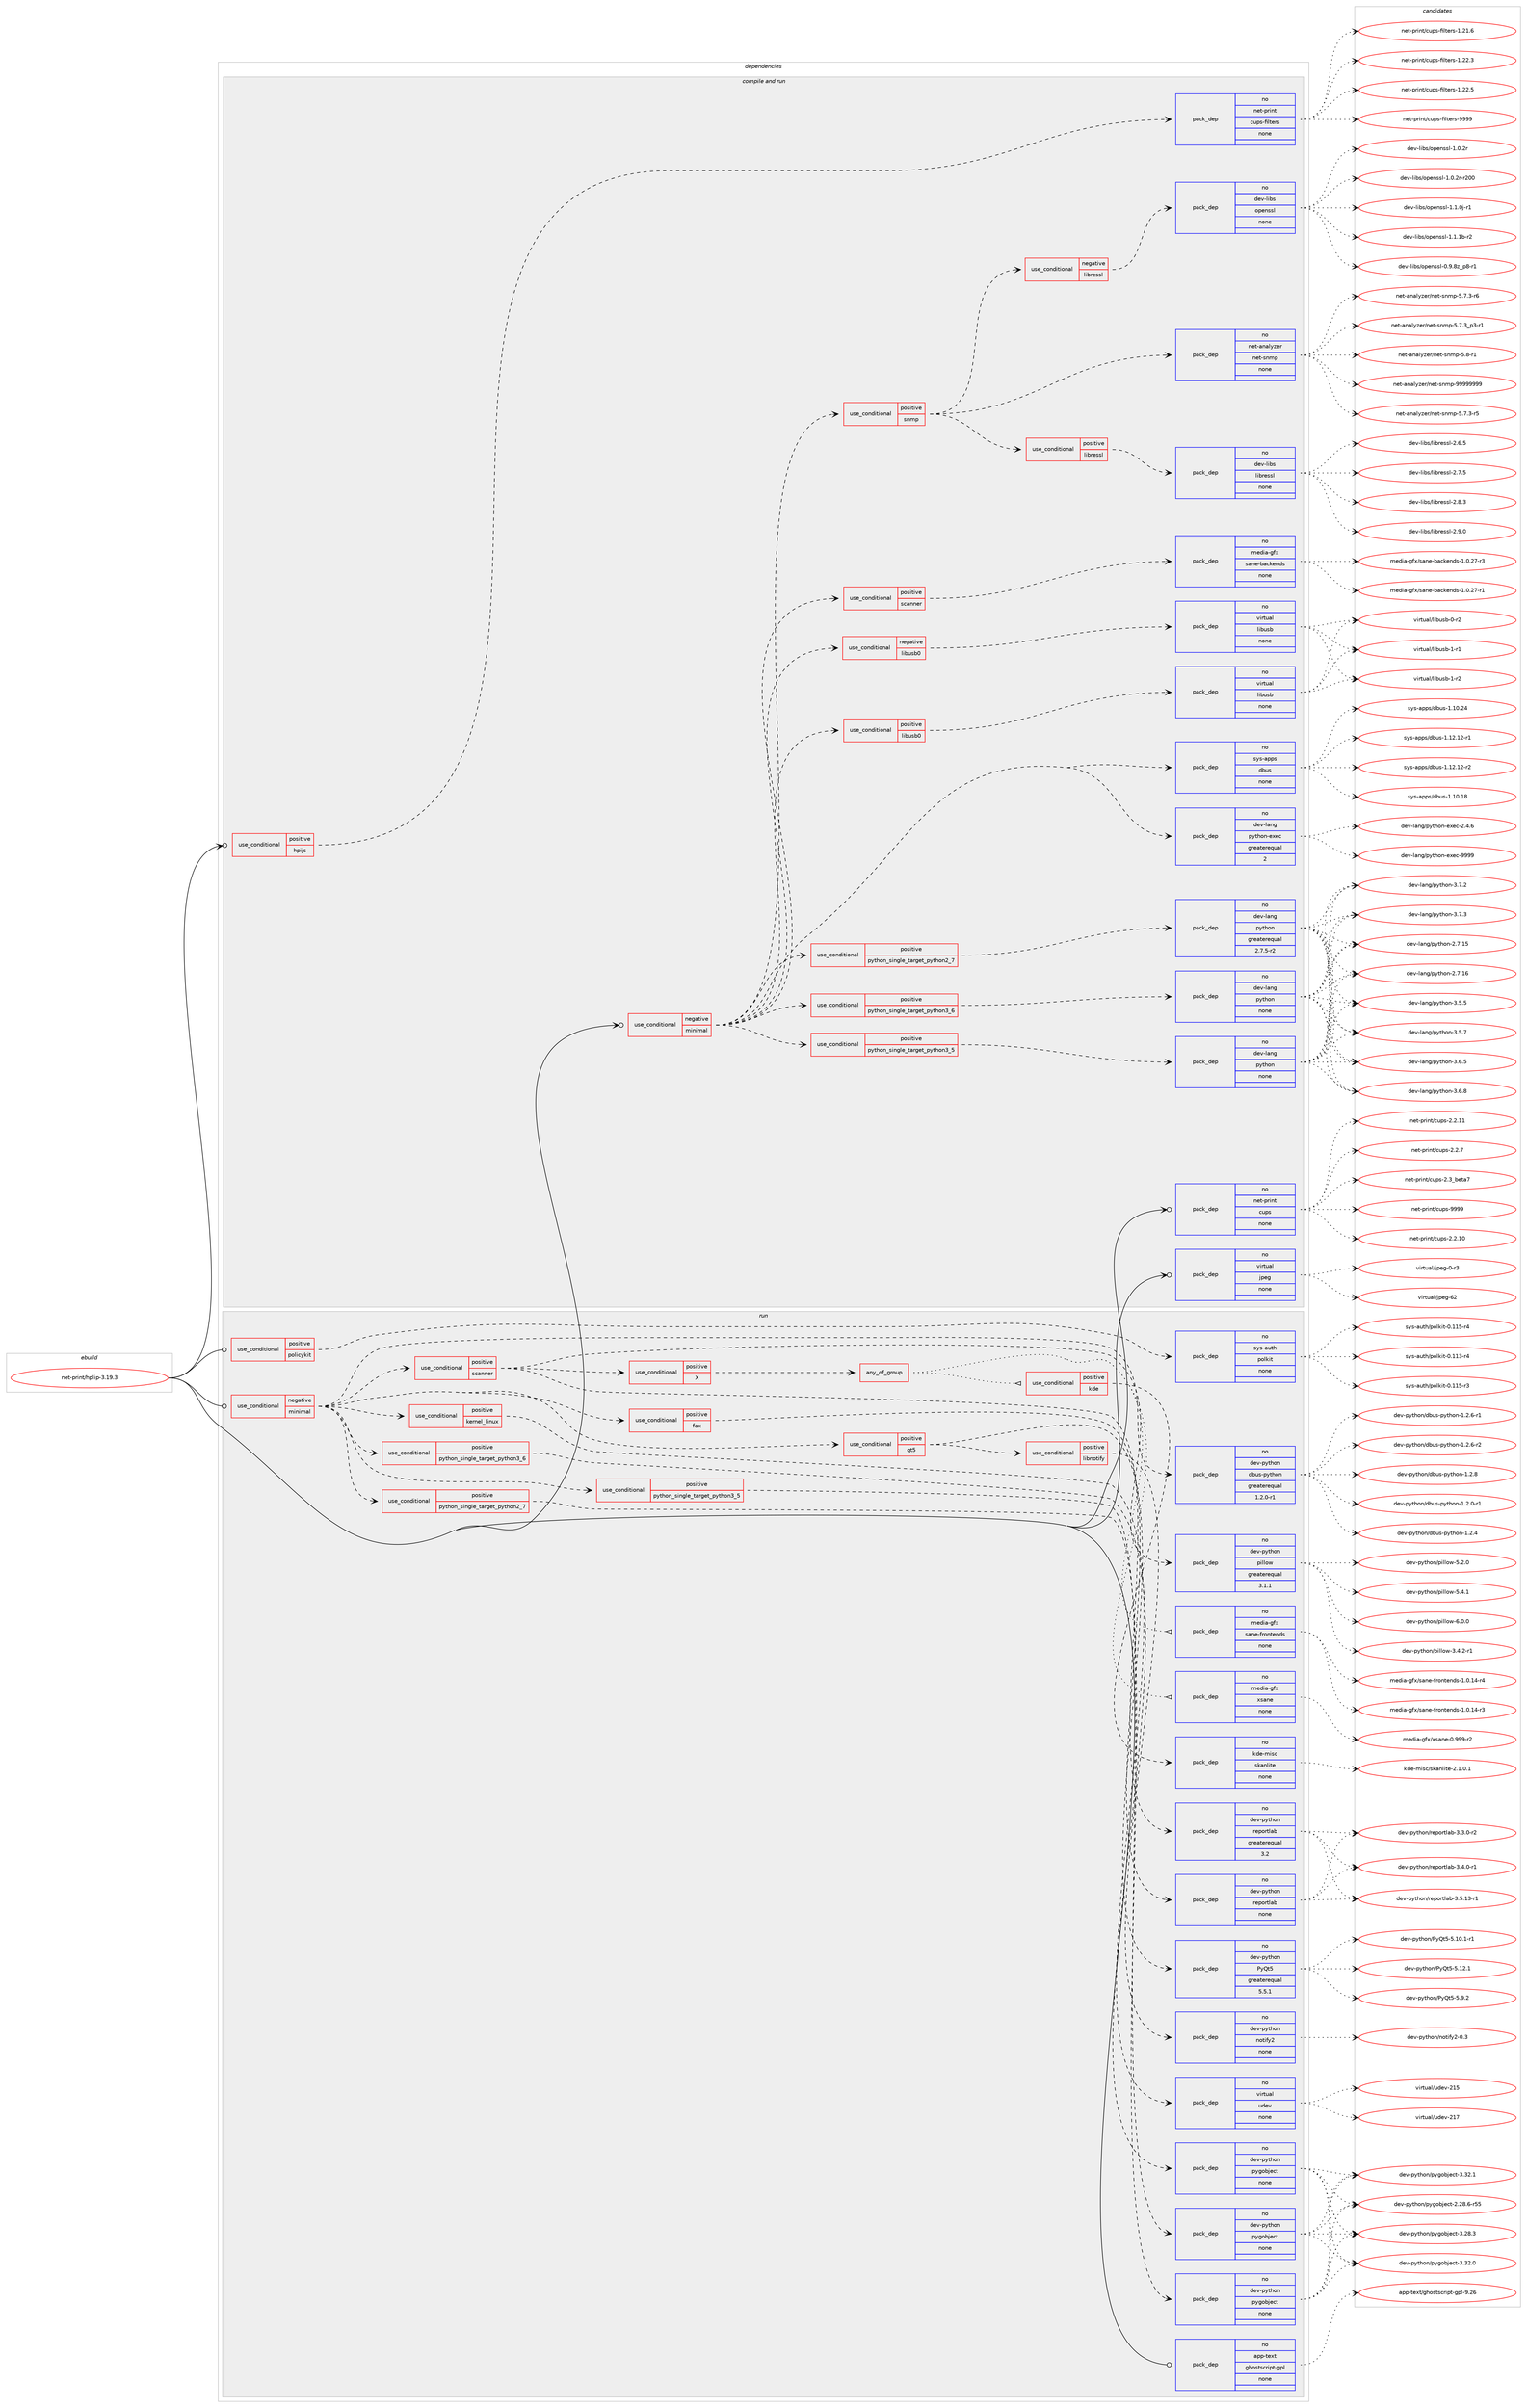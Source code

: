 digraph prolog {

# *************
# Graph options
# *************

newrank=true;
concentrate=true;
compound=true;
graph [rankdir=LR,fontname=Helvetica,fontsize=10,ranksep=1.5];#, ranksep=2.5, nodesep=0.2];
edge  [arrowhead=vee];
node  [fontname=Helvetica,fontsize=10];

# **********
# The ebuild
# **********

subgraph cluster_leftcol {
color=gray;
rank=same;
label=<<i>ebuild</i>>;
id [label="net-print/hplip-3.19.3", color=red, width=4, href="../net-print/hplip-3.19.3.svg"];
}

# ****************
# The dependencies
# ****************

subgraph cluster_midcol {
color=gray;
label=<<i>dependencies</i>>;
subgraph cluster_compile {
fillcolor="#eeeeee";
style=filled;
label=<<i>compile</i>>;
}
subgraph cluster_compileandrun {
fillcolor="#eeeeee";
style=filled;
label=<<i>compile and run</i>>;
subgraph cond1034 {
dependency4133 [label=<<TABLE BORDER="0" CELLBORDER="1" CELLSPACING="0" CELLPADDING="4"><TR><TD ROWSPAN="3" CELLPADDING="10">use_conditional</TD></TR><TR><TD>negative</TD></TR><TR><TD>minimal</TD></TR></TABLE>>, shape=none, color=red];
subgraph cond1035 {
dependency4134 [label=<<TABLE BORDER="0" CELLBORDER="1" CELLSPACING="0" CELLPADDING="4"><TR><TD ROWSPAN="3" CELLPADDING="10">use_conditional</TD></TR><TR><TD>positive</TD></TR><TR><TD>python_single_target_python2_7</TD></TR></TABLE>>, shape=none, color=red];
subgraph pack3040 {
dependency4135 [label=<<TABLE BORDER="0" CELLBORDER="1" CELLSPACING="0" CELLPADDING="4" WIDTH="220"><TR><TD ROWSPAN="6" CELLPADDING="30">pack_dep</TD></TR><TR><TD WIDTH="110">no</TD></TR><TR><TD>dev-lang</TD></TR><TR><TD>python</TD></TR><TR><TD>greaterequal</TD></TR><TR><TD>2.7.5-r2</TD></TR></TABLE>>, shape=none, color=blue];
}
dependency4134:e -> dependency4135:w [weight=20,style="dashed",arrowhead="vee"];
}
dependency4133:e -> dependency4134:w [weight=20,style="dashed",arrowhead="vee"];
subgraph cond1036 {
dependency4136 [label=<<TABLE BORDER="0" CELLBORDER="1" CELLSPACING="0" CELLPADDING="4"><TR><TD ROWSPAN="3" CELLPADDING="10">use_conditional</TD></TR><TR><TD>positive</TD></TR><TR><TD>python_single_target_python3_5</TD></TR></TABLE>>, shape=none, color=red];
subgraph pack3041 {
dependency4137 [label=<<TABLE BORDER="0" CELLBORDER="1" CELLSPACING="0" CELLPADDING="4" WIDTH="220"><TR><TD ROWSPAN="6" CELLPADDING="30">pack_dep</TD></TR><TR><TD WIDTH="110">no</TD></TR><TR><TD>dev-lang</TD></TR><TR><TD>python</TD></TR><TR><TD>none</TD></TR><TR><TD></TD></TR></TABLE>>, shape=none, color=blue];
}
dependency4136:e -> dependency4137:w [weight=20,style="dashed",arrowhead="vee"];
}
dependency4133:e -> dependency4136:w [weight=20,style="dashed",arrowhead="vee"];
subgraph cond1037 {
dependency4138 [label=<<TABLE BORDER="0" CELLBORDER="1" CELLSPACING="0" CELLPADDING="4"><TR><TD ROWSPAN="3" CELLPADDING="10">use_conditional</TD></TR><TR><TD>positive</TD></TR><TR><TD>python_single_target_python3_6</TD></TR></TABLE>>, shape=none, color=red];
subgraph pack3042 {
dependency4139 [label=<<TABLE BORDER="0" CELLBORDER="1" CELLSPACING="0" CELLPADDING="4" WIDTH="220"><TR><TD ROWSPAN="6" CELLPADDING="30">pack_dep</TD></TR><TR><TD WIDTH="110">no</TD></TR><TR><TD>dev-lang</TD></TR><TR><TD>python</TD></TR><TR><TD>none</TD></TR><TR><TD></TD></TR></TABLE>>, shape=none, color=blue];
}
dependency4138:e -> dependency4139:w [weight=20,style="dashed",arrowhead="vee"];
}
dependency4133:e -> dependency4138:w [weight=20,style="dashed",arrowhead="vee"];
subgraph pack3043 {
dependency4140 [label=<<TABLE BORDER="0" CELLBORDER="1" CELLSPACING="0" CELLPADDING="4" WIDTH="220"><TR><TD ROWSPAN="6" CELLPADDING="30">pack_dep</TD></TR><TR><TD WIDTH="110">no</TD></TR><TR><TD>dev-lang</TD></TR><TR><TD>python-exec</TD></TR><TR><TD>greaterequal</TD></TR><TR><TD>2</TD></TR></TABLE>>, shape=none, color=blue];
}
dependency4133:e -> dependency4140:w [weight=20,style="dashed",arrowhead="vee"];
subgraph pack3044 {
dependency4141 [label=<<TABLE BORDER="0" CELLBORDER="1" CELLSPACING="0" CELLPADDING="4" WIDTH="220"><TR><TD ROWSPAN="6" CELLPADDING="30">pack_dep</TD></TR><TR><TD WIDTH="110">no</TD></TR><TR><TD>sys-apps</TD></TR><TR><TD>dbus</TD></TR><TR><TD>none</TD></TR><TR><TD></TD></TR></TABLE>>, shape=none, color=blue];
}
dependency4133:e -> dependency4141:w [weight=20,style="dashed",arrowhead="vee"];
subgraph cond1038 {
dependency4142 [label=<<TABLE BORDER="0" CELLBORDER="1" CELLSPACING="0" CELLPADDING="4"><TR><TD ROWSPAN="3" CELLPADDING="10">use_conditional</TD></TR><TR><TD>negative</TD></TR><TR><TD>libusb0</TD></TR></TABLE>>, shape=none, color=red];
subgraph pack3045 {
dependency4143 [label=<<TABLE BORDER="0" CELLBORDER="1" CELLSPACING="0" CELLPADDING="4" WIDTH="220"><TR><TD ROWSPAN="6" CELLPADDING="30">pack_dep</TD></TR><TR><TD WIDTH="110">no</TD></TR><TR><TD>virtual</TD></TR><TR><TD>libusb</TD></TR><TR><TD>none</TD></TR><TR><TD></TD></TR></TABLE>>, shape=none, color=blue];
}
dependency4142:e -> dependency4143:w [weight=20,style="dashed",arrowhead="vee"];
}
dependency4133:e -> dependency4142:w [weight=20,style="dashed",arrowhead="vee"];
subgraph cond1039 {
dependency4144 [label=<<TABLE BORDER="0" CELLBORDER="1" CELLSPACING="0" CELLPADDING="4"><TR><TD ROWSPAN="3" CELLPADDING="10">use_conditional</TD></TR><TR><TD>positive</TD></TR><TR><TD>libusb0</TD></TR></TABLE>>, shape=none, color=red];
subgraph pack3046 {
dependency4145 [label=<<TABLE BORDER="0" CELLBORDER="1" CELLSPACING="0" CELLPADDING="4" WIDTH="220"><TR><TD ROWSPAN="6" CELLPADDING="30">pack_dep</TD></TR><TR><TD WIDTH="110">no</TD></TR><TR><TD>virtual</TD></TR><TR><TD>libusb</TD></TR><TR><TD>none</TD></TR><TR><TD></TD></TR></TABLE>>, shape=none, color=blue];
}
dependency4144:e -> dependency4145:w [weight=20,style="dashed",arrowhead="vee"];
}
dependency4133:e -> dependency4144:w [weight=20,style="dashed",arrowhead="vee"];
subgraph cond1040 {
dependency4146 [label=<<TABLE BORDER="0" CELLBORDER="1" CELLSPACING="0" CELLPADDING="4"><TR><TD ROWSPAN="3" CELLPADDING="10">use_conditional</TD></TR><TR><TD>positive</TD></TR><TR><TD>scanner</TD></TR></TABLE>>, shape=none, color=red];
subgraph pack3047 {
dependency4147 [label=<<TABLE BORDER="0" CELLBORDER="1" CELLSPACING="0" CELLPADDING="4" WIDTH="220"><TR><TD ROWSPAN="6" CELLPADDING="30">pack_dep</TD></TR><TR><TD WIDTH="110">no</TD></TR><TR><TD>media-gfx</TD></TR><TR><TD>sane-backends</TD></TR><TR><TD>none</TD></TR><TR><TD></TD></TR></TABLE>>, shape=none, color=blue];
}
dependency4146:e -> dependency4147:w [weight=20,style="dashed",arrowhead="vee"];
}
dependency4133:e -> dependency4146:w [weight=20,style="dashed",arrowhead="vee"];
subgraph cond1041 {
dependency4148 [label=<<TABLE BORDER="0" CELLBORDER="1" CELLSPACING="0" CELLPADDING="4"><TR><TD ROWSPAN="3" CELLPADDING="10">use_conditional</TD></TR><TR><TD>positive</TD></TR><TR><TD>snmp</TD></TR></TABLE>>, shape=none, color=red];
subgraph cond1042 {
dependency4149 [label=<<TABLE BORDER="0" CELLBORDER="1" CELLSPACING="0" CELLPADDING="4"><TR><TD ROWSPAN="3" CELLPADDING="10">use_conditional</TD></TR><TR><TD>negative</TD></TR><TR><TD>libressl</TD></TR></TABLE>>, shape=none, color=red];
subgraph pack3048 {
dependency4150 [label=<<TABLE BORDER="0" CELLBORDER="1" CELLSPACING="0" CELLPADDING="4" WIDTH="220"><TR><TD ROWSPAN="6" CELLPADDING="30">pack_dep</TD></TR><TR><TD WIDTH="110">no</TD></TR><TR><TD>dev-libs</TD></TR><TR><TD>openssl</TD></TR><TR><TD>none</TD></TR><TR><TD></TD></TR></TABLE>>, shape=none, color=blue];
}
dependency4149:e -> dependency4150:w [weight=20,style="dashed",arrowhead="vee"];
}
dependency4148:e -> dependency4149:w [weight=20,style="dashed",arrowhead="vee"];
subgraph cond1043 {
dependency4151 [label=<<TABLE BORDER="0" CELLBORDER="1" CELLSPACING="0" CELLPADDING="4"><TR><TD ROWSPAN="3" CELLPADDING="10">use_conditional</TD></TR><TR><TD>positive</TD></TR><TR><TD>libressl</TD></TR></TABLE>>, shape=none, color=red];
subgraph pack3049 {
dependency4152 [label=<<TABLE BORDER="0" CELLBORDER="1" CELLSPACING="0" CELLPADDING="4" WIDTH="220"><TR><TD ROWSPAN="6" CELLPADDING="30">pack_dep</TD></TR><TR><TD WIDTH="110">no</TD></TR><TR><TD>dev-libs</TD></TR><TR><TD>libressl</TD></TR><TR><TD>none</TD></TR><TR><TD></TD></TR></TABLE>>, shape=none, color=blue];
}
dependency4151:e -> dependency4152:w [weight=20,style="dashed",arrowhead="vee"];
}
dependency4148:e -> dependency4151:w [weight=20,style="dashed",arrowhead="vee"];
subgraph pack3050 {
dependency4153 [label=<<TABLE BORDER="0" CELLBORDER="1" CELLSPACING="0" CELLPADDING="4" WIDTH="220"><TR><TD ROWSPAN="6" CELLPADDING="30">pack_dep</TD></TR><TR><TD WIDTH="110">no</TD></TR><TR><TD>net-analyzer</TD></TR><TR><TD>net-snmp</TD></TR><TR><TD>none</TD></TR><TR><TD></TD></TR></TABLE>>, shape=none, color=blue];
}
dependency4148:e -> dependency4153:w [weight=20,style="dashed",arrowhead="vee"];
}
dependency4133:e -> dependency4148:w [weight=20,style="dashed",arrowhead="vee"];
}
id:e -> dependency4133:w [weight=20,style="solid",arrowhead="odotvee"];
subgraph cond1044 {
dependency4154 [label=<<TABLE BORDER="0" CELLBORDER="1" CELLSPACING="0" CELLPADDING="4"><TR><TD ROWSPAN="3" CELLPADDING="10">use_conditional</TD></TR><TR><TD>positive</TD></TR><TR><TD>hpijs</TD></TR></TABLE>>, shape=none, color=red];
subgraph pack3051 {
dependency4155 [label=<<TABLE BORDER="0" CELLBORDER="1" CELLSPACING="0" CELLPADDING="4" WIDTH="220"><TR><TD ROWSPAN="6" CELLPADDING="30">pack_dep</TD></TR><TR><TD WIDTH="110">no</TD></TR><TR><TD>net-print</TD></TR><TR><TD>cups-filters</TD></TR><TR><TD>none</TD></TR><TR><TD></TD></TR></TABLE>>, shape=none, color=blue];
}
dependency4154:e -> dependency4155:w [weight=20,style="dashed",arrowhead="vee"];
}
id:e -> dependency4154:w [weight=20,style="solid",arrowhead="odotvee"];
subgraph pack3052 {
dependency4156 [label=<<TABLE BORDER="0" CELLBORDER="1" CELLSPACING="0" CELLPADDING="4" WIDTH="220"><TR><TD ROWSPAN="6" CELLPADDING="30">pack_dep</TD></TR><TR><TD WIDTH="110">no</TD></TR><TR><TD>net-print</TD></TR><TR><TD>cups</TD></TR><TR><TD>none</TD></TR><TR><TD></TD></TR></TABLE>>, shape=none, color=blue];
}
id:e -> dependency4156:w [weight=20,style="solid",arrowhead="odotvee"];
subgraph pack3053 {
dependency4157 [label=<<TABLE BORDER="0" CELLBORDER="1" CELLSPACING="0" CELLPADDING="4" WIDTH="220"><TR><TD ROWSPAN="6" CELLPADDING="30">pack_dep</TD></TR><TR><TD WIDTH="110">no</TD></TR><TR><TD>virtual</TD></TR><TR><TD>jpeg</TD></TR><TR><TD>none</TD></TR><TR><TD></TD></TR></TABLE>>, shape=none, color=blue];
}
id:e -> dependency4157:w [weight=20,style="solid",arrowhead="odotvee"];
}
subgraph cluster_run {
fillcolor="#eeeeee";
style=filled;
label=<<i>run</i>>;
subgraph cond1045 {
dependency4158 [label=<<TABLE BORDER="0" CELLBORDER="1" CELLSPACING="0" CELLPADDING="4"><TR><TD ROWSPAN="3" CELLPADDING="10">use_conditional</TD></TR><TR><TD>negative</TD></TR><TR><TD>minimal</TD></TR></TABLE>>, shape=none, color=red];
subgraph pack3054 {
dependency4159 [label=<<TABLE BORDER="0" CELLBORDER="1" CELLSPACING="0" CELLPADDING="4" WIDTH="220"><TR><TD ROWSPAN="6" CELLPADDING="30">pack_dep</TD></TR><TR><TD WIDTH="110">no</TD></TR><TR><TD>dev-python</TD></TR><TR><TD>dbus-python</TD></TR><TR><TD>greaterequal</TD></TR><TR><TD>1.2.0-r1</TD></TR></TABLE>>, shape=none, color=blue];
}
dependency4158:e -> dependency4159:w [weight=20,style="dashed",arrowhead="vee"];
subgraph cond1046 {
dependency4160 [label=<<TABLE BORDER="0" CELLBORDER="1" CELLSPACING="0" CELLPADDING="4"><TR><TD ROWSPAN="3" CELLPADDING="10">use_conditional</TD></TR><TR><TD>positive</TD></TR><TR><TD>python_single_target_python2_7</TD></TR></TABLE>>, shape=none, color=red];
subgraph pack3055 {
dependency4161 [label=<<TABLE BORDER="0" CELLBORDER="1" CELLSPACING="0" CELLPADDING="4" WIDTH="220"><TR><TD ROWSPAN="6" CELLPADDING="30">pack_dep</TD></TR><TR><TD WIDTH="110">no</TD></TR><TR><TD>dev-python</TD></TR><TR><TD>pygobject</TD></TR><TR><TD>none</TD></TR><TR><TD></TD></TR></TABLE>>, shape=none, color=blue];
}
dependency4160:e -> dependency4161:w [weight=20,style="dashed",arrowhead="vee"];
}
dependency4158:e -> dependency4160:w [weight=20,style="dashed",arrowhead="vee"];
subgraph cond1047 {
dependency4162 [label=<<TABLE BORDER="0" CELLBORDER="1" CELLSPACING="0" CELLPADDING="4"><TR><TD ROWSPAN="3" CELLPADDING="10">use_conditional</TD></TR><TR><TD>positive</TD></TR><TR><TD>python_single_target_python3_5</TD></TR></TABLE>>, shape=none, color=red];
subgraph pack3056 {
dependency4163 [label=<<TABLE BORDER="0" CELLBORDER="1" CELLSPACING="0" CELLPADDING="4" WIDTH="220"><TR><TD ROWSPAN="6" CELLPADDING="30">pack_dep</TD></TR><TR><TD WIDTH="110">no</TD></TR><TR><TD>dev-python</TD></TR><TR><TD>pygobject</TD></TR><TR><TD>none</TD></TR><TR><TD></TD></TR></TABLE>>, shape=none, color=blue];
}
dependency4162:e -> dependency4163:w [weight=20,style="dashed",arrowhead="vee"];
}
dependency4158:e -> dependency4162:w [weight=20,style="dashed",arrowhead="vee"];
subgraph cond1048 {
dependency4164 [label=<<TABLE BORDER="0" CELLBORDER="1" CELLSPACING="0" CELLPADDING="4"><TR><TD ROWSPAN="3" CELLPADDING="10">use_conditional</TD></TR><TR><TD>positive</TD></TR><TR><TD>python_single_target_python3_6</TD></TR></TABLE>>, shape=none, color=red];
subgraph pack3057 {
dependency4165 [label=<<TABLE BORDER="0" CELLBORDER="1" CELLSPACING="0" CELLPADDING="4" WIDTH="220"><TR><TD ROWSPAN="6" CELLPADDING="30">pack_dep</TD></TR><TR><TD WIDTH="110">no</TD></TR><TR><TD>dev-python</TD></TR><TR><TD>pygobject</TD></TR><TR><TD>none</TD></TR><TR><TD></TD></TR></TABLE>>, shape=none, color=blue];
}
dependency4164:e -> dependency4165:w [weight=20,style="dashed",arrowhead="vee"];
}
dependency4158:e -> dependency4164:w [weight=20,style="dashed",arrowhead="vee"];
subgraph cond1049 {
dependency4166 [label=<<TABLE BORDER="0" CELLBORDER="1" CELLSPACING="0" CELLPADDING="4"><TR><TD ROWSPAN="3" CELLPADDING="10">use_conditional</TD></TR><TR><TD>positive</TD></TR><TR><TD>fax</TD></TR></TABLE>>, shape=none, color=red];
subgraph pack3058 {
dependency4167 [label=<<TABLE BORDER="0" CELLBORDER="1" CELLSPACING="0" CELLPADDING="4" WIDTH="220"><TR><TD ROWSPAN="6" CELLPADDING="30">pack_dep</TD></TR><TR><TD WIDTH="110">no</TD></TR><TR><TD>dev-python</TD></TR><TR><TD>reportlab</TD></TR><TR><TD>none</TD></TR><TR><TD></TD></TR></TABLE>>, shape=none, color=blue];
}
dependency4166:e -> dependency4167:w [weight=20,style="dashed",arrowhead="vee"];
}
dependency4158:e -> dependency4166:w [weight=20,style="dashed",arrowhead="vee"];
subgraph cond1050 {
dependency4168 [label=<<TABLE BORDER="0" CELLBORDER="1" CELLSPACING="0" CELLPADDING="4"><TR><TD ROWSPAN="3" CELLPADDING="10">use_conditional</TD></TR><TR><TD>positive</TD></TR><TR><TD>kernel_linux</TD></TR></TABLE>>, shape=none, color=red];
subgraph pack3059 {
dependency4169 [label=<<TABLE BORDER="0" CELLBORDER="1" CELLSPACING="0" CELLPADDING="4" WIDTH="220"><TR><TD ROWSPAN="6" CELLPADDING="30">pack_dep</TD></TR><TR><TD WIDTH="110">no</TD></TR><TR><TD>virtual</TD></TR><TR><TD>udev</TD></TR><TR><TD>none</TD></TR><TR><TD></TD></TR></TABLE>>, shape=none, color=blue];
}
dependency4168:e -> dependency4169:w [weight=20,style="dashed",arrowhead="vee"];
}
dependency4158:e -> dependency4168:w [weight=20,style="dashed",arrowhead="vee"];
subgraph cond1051 {
dependency4170 [label=<<TABLE BORDER="0" CELLBORDER="1" CELLSPACING="0" CELLPADDING="4"><TR><TD ROWSPAN="3" CELLPADDING="10">use_conditional</TD></TR><TR><TD>positive</TD></TR><TR><TD>qt5</TD></TR></TABLE>>, shape=none, color=red];
subgraph pack3060 {
dependency4171 [label=<<TABLE BORDER="0" CELLBORDER="1" CELLSPACING="0" CELLPADDING="4" WIDTH="220"><TR><TD ROWSPAN="6" CELLPADDING="30">pack_dep</TD></TR><TR><TD WIDTH="110">no</TD></TR><TR><TD>dev-python</TD></TR><TR><TD>PyQt5</TD></TR><TR><TD>greaterequal</TD></TR><TR><TD>5.5.1</TD></TR></TABLE>>, shape=none, color=blue];
}
dependency4170:e -> dependency4171:w [weight=20,style="dashed",arrowhead="vee"];
subgraph cond1052 {
dependency4172 [label=<<TABLE BORDER="0" CELLBORDER="1" CELLSPACING="0" CELLPADDING="4"><TR><TD ROWSPAN="3" CELLPADDING="10">use_conditional</TD></TR><TR><TD>positive</TD></TR><TR><TD>libnotify</TD></TR></TABLE>>, shape=none, color=red];
subgraph pack3061 {
dependency4173 [label=<<TABLE BORDER="0" CELLBORDER="1" CELLSPACING="0" CELLPADDING="4" WIDTH="220"><TR><TD ROWSPAN="6" CELLPADDING="30">pack_dep</TD></TR><TR><TD WIDTH="110">no</TD></TR><TR><TD>dev-python</TD></TR><TR><TD>notify2</TD></TR><TR><TD>none</TD></TR><TR><TD></TD></TR></TABLE>>, shape=none, color=blue];
}
dependency4172:e -> dependency4173:w [weight=20,style="dashed",arrowhead="vee"];
}
dependency4170:e -> dependency4172:w [weight=20,style="dashed",arrowhead="vee"];
}
dependency4158:e -> dependency4170:w [weight=20,style="dashed",arrowhead="vee"];
subgraph cond1053 {
dependency4174 [label=<<TABLE BORDER="0" CELLBORDER="1" CELLSPACING="0" CELLPADDING="4"><TR><TD ROWSPAN="3" CELLPADDING="10">use_conditional</TD></TR><TR><TD>positive</TD></TR><TR><TD>scanner</TD></TR></TABLE>>, shape=none, color=red];
subgraph pack3062 {
dependency4175 [label=<<TABLE BORDER="0" CELLBORDER="1" CELLSPACING="0" CELLPADDING="4" WIDTH="220"><TR><TD ROWSPAN="6" CELLPADDING="30">pack_dep</TD></TR><TR><TD WIDTH="110">no</TD></TR><TR><TD>dev-python</TD></TR><TR><TD>reportlab</TD></TR><TR><TD>greaterequal</TD></TR><TR><TD>3.2</TD></TR></TABLE>>, shape=none, color=blue];
}
dependency4174:e -> dependency4175:w [weight=20,style="dashed",arrowhead="vee"];
subgraph pack3063 {
dependency4176 [label=<<TABLE BORDER="0" CELLBORDER="1" CELLSPACING="0" CELLPADDING="4" WIDTH="220"><TR><TD ROWSPAN="6" CELLPADDING="30">pack_dep</TD></TR><TR><TD WIDTH="110">no</TD></TR><TR><TD>dev-python</TD></TR><TR><TD>pillow</TD></TR><TR><TD>greaterequal</TD></TR><TR><TD>3.1.1</TD></TR></TABLE>>, shape=none, color=blue];
}
dependency4174:e -> dependency4176:w [weight=20,style="dashed",arrowhead="vee"];
subgraph cond1054 {
dependency4177 [label=<<TABLE BORDER="0" CELLBORDER="1" CELLSPACING="0" CELLPADDING="4"><TR><TD ROWSPAN="3" CELLPADDING="10">use_conditional</TD></TR><TR><TD>positive</TD></TR><TR><TD>X</TD></TR></TABLE>>, shape=none, color=red];
subgraph any54 {
dependency4178 [label=<<TABLE BORDER="0" CELLBORDER="1" CELLSPACING="0" CELLPADDING="4"><TR><TD CELLPADDING="10">any_of_group</TD></TR></TABLE>>, shape=none, color=red];subgraph cond1055 {
dependency4179 [label=<<TABLE BORDER="0" CELLBORDER="1" CELLSPACING="0" CELLPADDING="4"><TR><TD ROWSPAN="3" CELLPADDING="10">use_conditional</TD></TR><TR><TD>positive</TD></TR><TR><TD>kde</TD></TR></TABLE>>, shape=none, color=red];
subgraph pack3064 {
dependency4180 [label=<<TABLE BORDER="0" CELLBORDER="1" CELLSPACING="0" CELLPADDING="4" WIDTH="220"><TR><TD ROWSPAN="6" CELLPADDING="30">pack_dep</TD></TR><TR><TD WIDTH="110">no</TD></TR><TR><TD>kde-misc</TD></TR><TR><TD>skanlite</TD></TR><TR><TD>none</TD></TR><TR><TD></TD></TR></TABLE>>, shape=none, color=blue];
}
dependency4179:e -> dependency4180:w [weight=20,style="dashed",arrowhead="vee"];
}
dependency4178:e -> dependency4179:w [weight=20,style="dotted",arrowhead="oinv"];
subgraph pack3065 {
dependency4181 [label=<<TABLE BORDER="0" CELLBORDER="1" CELLSPACING="0" CELLPADDING="4" WIDTH="220"><TR><TD ROWSPAN="6" CELLPADDING="30">pack_dep</TD></TR><TR><TD WIDTH="110">no</TD></TR><TR><TD>media-gfx</TD></TR><TR><TD>xsane</TD></TR><TR><TD>none</TD></TR><TR><TD></TD></TR></TABLE>>, shape=none, color=blue];
}
dependency4178:e -> dependency4181:w [weight=20,style="dotted",arrowhead="oinv"];
subgraph pack3066 {
dependency4182 [label=<<TABLE BORDER="0" CELLBORDER="1" CELLSPACING="0" CELLPADDING="4" WIDTH="220"><TR><TD ROWSPAN="6" CELLPADDING="30">pack_dep</TD></TR><TR><TD WIDTH="110">no</TD></TR><TR><TD>media-gfx</TD></TR><TR><TD>sane-frontends</TD></TR><TR><TD>none</TD></TR><TR><TD></TD></TR></TABLE>>, shape=none, color=blue];
}
dependency4178:e -> dependency4182:w [weight=20,style="dotted",arrowhead="oinv"];
}
dependency4177:e -> dependency4178:w [weight=20,style="dashed",arrowhead="vee"];
}
dependency4174:e -> dependency4177:w [weight=20,style="dashed",arrowhead="vee"];
}
dependency4158:e -> dependency4174:w [weight=20,style="dashed",arrowhead="vee"];
}
id:e -> dependency4158:w [weight=20,style="solid",arrowhead="odot"];
subgraph cond1056 {
dependency4183 [label=<<TABLE BORDER="0" CELLBORDER="1" CELLSPACING="0" CELLPADDING="4"><TR><TD ROWSPAN="3" CELLPADDING="10">use_conditional</TD></TR><TR><TD>positive</TD></TR><TR><TD>policykit</TD></TR></TABLE>>, shape=none, color=red];
subgraph pack3067 {
dependency4184 [label=<<TABLE BORDER="0" CELLBORDER="1" CELLSPACING="0" CELLPADDING="4" WIDTH="220"><TR><TD ROWSPAN="6" CELLPADDING="30">pack_dep</TD></TR><TR><TD WIDTH="110">no</TD></TR><TR><TD>sys-auth</TD></TR><TR><TD>polkit</TD></TR><TR><TD>none</TD></TR><TR><TD></TD></TR></TABLE>>, shape=none, color=blue];
}
dependency4183:e -> dependency4184:w [weight=20,style="dashed",arrowhead="vee"];
}
id:e -> dependency4183:w [weight=20,style="solid",arrowhead="odot"];
subgraph pack3068 {
dependency4185 [label=<<TABLE BORDER="0" CELLBORDER="1" CELLSPACING="0" CELLPADDING="4" WIDTH="220"><TR><TD ROWSPAN="6" CELLPADDING="30">pack_dep</TD></TR><TR><TD WIDTH="110">no</TD></TR><TR><TD>app-text</TD></TR><TR><TD>ghostscript-gpl</TD></TR><TR><TD>none</TD></TR><TR><TD></TD></TR></TABLE>>, shape=none, color=blue];
}
id:e -> dependency4185:w [weight=20,style="solid",arrowhead="odot"];
}
}

# **************
# The candidates
# **************

subgraph cluster_choices {
rank=same;
color=gray;
label=<<i>candidates</i>>;

subgraph choice3040 {
color=black;
nodesep=1;
choice10010111845108971101034711212111610411111045504655464953 [label="dev-lang/python-2.7.15", color=red, width=4,href="../dev-lang/python-2.7.15.svg"];
choice10010111845108971101034711212111610411111045504655464954 [label="dev-lang/python-2.7.16", color=red, width=4,href="../dev-lang/python-2.7.16.svg"];
choice100101118451089711010347112121116104111110455146534653 [label="dev-lang/python-3.5.5", color=red, width=4,href="../dev-lang/python-3.5.5.svg"];
choice100101118451089711010347112121116104111110455146534655 [label="dev-lang/python-3.5.7", color=red, width=4,href="../dev-lang/python-3.5.7.svg"];
choice100101118451089711010347112121116104111110455146544653 [label="dev-lang/python-3.6.5", color=red, width=4,href="../dev-lang/python-3.6.5.svg"];
choice100101118451089711010347112121116104111110455146544656 [label="dev-lang/python-3.6.8", color=red, width=4,href="../dev-lang/python-3.6.8.svg"];
choice100101118451089711010347112121116104111110455146554650 [label="dev-lang/python-3.7.2", color=red, width=4,href="../dev-lang/python-3.7.2.svg"];
choice100101118451089711010347112121116104111110455146554651 [label="dev-lang/python-3.7.3", color=red, width=4,href="../dev-lang/python-3.7.3.svg"];
dependency4135:e -> choice10010111845108971101034711212111610411111045504655464953:w [style=dotted,weight="100"];
dependency4135:e -> choice10010111845108971101034711212111610411111045504655464954:w [style=dotted,weight="100"];
dependency4135:e -> choice100101118451089711010347112121116104111110455146534653:w [style=dotted,weight="100"];
dependency4135:e -> choice100101118451089711010347112121116104111110455146534655:w [style=dotted,weight="100"];
dependency4135:e -> choice100101118451089711010347112121116104111110455146544653:w [style=dotted,weight="100"];
dependency4135:e -> choice100101118451089711010347112121116104111110455146544656:w [style=dotted,weight="100"];
dependency4135:e -> choice100101118451089711010347112121116104111110455146554650:w [style=dotted,weight="100"];
dependency4135:e -> choice100101118451089711010347112121116104111110455146554651:w [style=dotted,weight="100"];
}
subgraph choice3041 {
color=black;
nodesep=1;
choice10010111845108971101034711212111610411111045504655464953 [label="dev-lang/python-2.7.15", color=red, width=4,href="../dev-lang/python-2.7.15.svg"];
choice10010111845108971101034711212111610411111045504655464954 [label="dev-lang/python-2.7.16", color=red, width=4,href="../dev-lang/python-2.7.16.svg"];
choice100101118451089711010347112121116104111110455146534653 [label="dev-lang/python-3.5.5", color=red, width=4,href="../dev-lang/python-3.5.5.svg"];
choice100101118451089711010347112121116104111110455146534655 [label="dev-lang/python-3.5.7", color=red, width=4,href="../dev-lang/python-3.5.7.svg"];
choice100101118451089711010347112121116104111110455146544653 [label="dev-lang/python-3.6.5", color=red, width=4,href="../dev-lang/python-3.6.5.svg"];
choice100101118451089711010347112121116104111110455146544656 [label="dev-lang/python-3.6.8", color=red, width=4,href="../dev-lang/python-3.6.8.svg"];
choice100101118451089711010347112121116104111110455146554650 [label="dev-lang/python-3.7.2", color=red, width=4,href="../dev-lang/python-3.7.2.svg"];
choice100101118451089711010347112121116104111110455146554651 [label="dev-lang/python-3.7.3", color=red, width=4,href="../dev-lang/python-3.7.3.svg"];
dependency4137:e -> choice10010111845108971101034711212111610411111045504655464953:w [style=dotted,weight="100"];
dependency4137:e -> choice10010111845108971101034711212111610411111045504655464954:w [style=dotted,weight="100"];
dependency4137:e -> choice100101118451089711010347112121116104111110455146534653:w [style=dotted,weight="100"];
dependency4137:e -> choice100101118451089711010347112121116104111110455146534655:w [style=dotted,weight="100"];
dependency4137:e -> choice100101118451089711010347112121116104111110455146544653:w [style=dotted,weight="100"];
dependency4137:e -> choice100101118451089711010347112121116104111110455146544656:w [style=dotted,weight="100"];
dependency4137:e -> choice100101118451089711010347112121116104111110455146554650:w [style=dotted,weight="100"];
dependency4137:e -> choice100101118451089711010347112121116104111110455146554651:w [style=dotted,weight="100"];
}
subgraph choice3042 {
color=black;
nodesep=1;
choice10010111845108971101034711212111610411111045504655464953 [label="dev-lang/python-2.7.15", color=red, width=4,href="../dev-lang/python-2.7.15.svg"];
choice10010111845108971101034711212111610411111045504655464954 [label="dev-lang/python-2.7.16", color=red, width=4,href="../dev-lang/python-2.7.16.svg"];
choice100101118451089711010347112121116104111110455146534653 [label="dev-lang/python-3.5.5", color=red, width=4,href="../dev-lang/python-3.5.5.svg"];
choice100101118451089711010347112121116104111110455146534655 [label="dev-lang/python-3.5.7", color=red, width=4,href="../dev-lang/python-3.5.7.svg"];
choice100101118451089711010347112121116104111110455146544653 [label="dev-lang/python-3.6.5", color=red, width=4,href="../dev-lang/python-3.6.5.svg"];
choice100101118451089711010347112121116104111110455146544656 [label="dev-lang/python-3.6.8", color=red, width=4,href="../dev-lang/python-3.6.8.svg"];
choice100101118451089711010347112121116104111110455146554650 [label="dev-lang/python-3.7.2", color=red, width=4,href="../dev-lang/python-3.7.2.svg"];
choice100101118451089711010347112121116104111110455146554651 [label="dev-lang/python-3.7.3", color=red, width=4,href="../dev-lang/python-3.7.3.svg"];
dependency4139:e -> choice10010111845108971101034711212111610411111045504655464953:w [style=dotted,weight="100"];
dependency4139:e -> choice10010111845108971101034711212111610411111045504655464954:w [style=dotted,weight="100"];
dependency4139:e -> choice100101118451089711010347112121116104111110455146534653:w [style=dotted,weight="100"];
dependency4139:e -> choice100101118451089711010347112121116104111110455146534655:w [style=dotted,weight="100"];
dependency4139:e -> choice100101118451089711010347112121116104111110455146544653:w [style=dotted,weight="100"];
dependency4139:e -> choice100101118451089711010347112121116104111110455146544656:w [style=dotted,weight="100"];
dependency4139:e -> choice100101118451089711010347112121116104111110455146554650:w [style=dotted,weight="100"];
dependency4139:e -> choice100101118451089711010347112121116104111110455146554651:w [style=dotted,weight="100"];
}
subgraph choice3043 {
color=black;
nodesep=1;
choice1001011184510897110103471121211161041111104510112010199455046524654 [label="dev-lang/python-exec-2.4.6", color=red, width=4,href="../dev-lang/python-exec-2.4.6.svg"];
choice10010111845108971101034711212111610411111045101120101994557575757 [label="dev-lang/python-exec-9999", color=red, width=4,href="../dev-lang/python-exec-9999.svg"];
dependency4140:e -> choice1001011184510897110103471121211161041111104510112010199455046524654:w [style=dotted,weight="100"];
dependency4140:e -> choice10010111845108971101034711212111610411111045101120101994557575757:w [style=dotted,weight="100"];
}
subgraph choice3044 {
color=black;
nodesep=1;
choice115121115459711211211547100981171154549464948464956 [label="sys-apps/dbus-1.10.18", color=red, width=4,href="../sys-apps/dbus-1.10.18.svg"];
choice115121115459711211211547100981171154549464948465052 [label="sys-apps/dbus-1.10.24", color=red, width=4,href="../sys-apps/dbus-1.10.24.svg"];
choice1151211154597112112115471009811711545494649504649504511449 [label="sys-apps/dbus-1.12.12-r1", color=red, width=4,href="../sys-apps/dbus-1.12.12-r1.svg"];
choice1151211154597112112115471009811711545494649504649504511450 [label="sys-apps/dbus-1.12.12-r2", color=red, width=4,href="../sys-apps/dbus-1.12.12-r2.svg"];
dependency4141:e -> choice115121115459711211211547100981171154549464948464956:w [style=dotted,weight="100"];
dependency4141:e -> choice115121115459711211211547100981171154549464948465052:w [style=dotted,weight="100"];
dependency4141:e -> choice1151211154597112112115471009811711545494649504649504511449:w [style=dotted,weight="100"];
dependency4141:e -> choice1151211154597112112115471009811711545494649504649504511450:w [style=dotted,weight="100"];
}
subgraph choice3045 {
color=black;
nodesep=1;
choice1181051141161179710847108105981171159845484511450 [label="virtual/libusb-0-r2", color=red, width=4,href="../virtual/libusb-0-r2.svg"];
choice1181051141161179710847108105981171159845494511449 [label="virtual/libusb-1-r1", color=red, width=4,href="../virtual/libusb-1-r1.svg"];
choice1181051141161179710847108105981171159845494511450 [label="virtual/libusb-1-r2", color=red, width=4,href="../virtual/libusb-1-r2.svg"];
dependency4143:e -> choice1181051141161179710847108105981171159845484511450:w [style=dotted,weight="100"];
dependency4143:e -> choice1181051141161179710847108105981171159845494511449:w [style=dotted,weight="100"];
dependency4143:e -> choice1181051141161179710847108105981171159845494511450:w [style=dotted,weight="100"];
}
subgraph choice3046 {
color=black;
nodesep=1;
choice1181051141161179710847108105981171159845484511450 [label="virtual/libusb-0-r2", color=red, width=4,href="../virtual/libusb-0-r2.svg"];
choice1181051141161179710847108105981171159845494511449 [label="virtual/libusb-1-r1", color=red, width=4,href="../virtual/libusb-1-r1.svg"];
choice1181051141161179710847108105981171159845494511450 [label="virtual/libusb-1-r2", color=red, width=4,href="../virtual/libusb-1-r2.svg"];
dependency4145:e -> choice1181051141161179710847108105981171159845484511450:w [style=dotted,weight="100"];
dependency4145:e -> choice1181051141161179710847108105981171159845494511449:w [style=dotted,weight="100"];
dependency4145:e -> choice1181051141161179710847108105981171159845494511450:w [style=dotted,weight="100"];
}
subgraph choice3047 {
color=black;
nodesep=1;
choice1091011001059745103102120471159711010145989799107101110100115454946484650554511449 [label="media-gfx/sane-backends-1.0.27-r1", color=red, width=4,href="../media-gfx/sane-backends-1.0.27-r1.svg"];
choice1091011001059745103102120471159711010145989799107101110100115454946484650554511451 [label="media-gfx/sane-backends-1.0.27-r3", color=red, width=4,href="../media-gfx/sane-backends-1.0.27-r3.svg"];
dependency4147:e -> choice1091011001059745103102120471159711010145989799107101110100115454946484650554511449:w [style=dotted,weight="100"];
dependency4147:e -> choice1091011001059745103102120471159711010145989799107101110100115454946484650554511451:w [style=dotted,weight="100"];
}
subgraph choice3048 {
color=black;
nodesep=1;
choice10010111845108105981154711111210111011511510845484657465612295112564511449 [label="dev-libs/openssl-0.9.8z_p8-r1", color=red, width=4,href="../dev-libs/openssl-0.9.8z_p8-r1.svg"];
choice100101118451081059811547111112101110115115108454946484650114 [label="dev-libs/openssl-1.0.2r", color=red, width=4,href="../dev-libs/openssl-1.0.2r.svg"];
choice10010111845108105981154711111210111011511510845494648465011445114504848 [label="dev-libs/openssl-1.0.2r-r200", color=red, width=4,href="../dev-libs/openssl-1.0.2r-r200.svg"];
choice1001011184510810598115471111121011101151151084549464946481064511449 [label="dev-libs/openssl-1.1.0j-r1", color=red, width=4,href="../dev-libs/openssl-1.1.0j-r1.svg"];
choice100101118451081059811547111112101110115115108454946494649984511450 [label="dev-libs/openssl-1.1.1b-r2", color=red, width=4,href="../dev-libs/openssl-1.1.1b-r2.svg"];
dependency4150:e -> choice10010111845108105981154711111210111011511510845484657465612295112564511449:w [style=dotted,weight="100"];
dependency4150:e -> choice100101118451081059811547111112101110115115108454946484650114:w [style=dotted,weight="100"];
dependency4150:e -> choice10010111845108105981154711111210111011511510845494648465011445114504848:w [style=dotted,weight="100"];
dependency4150:e -> choice1001011184510810598115471111121011101151151084549464946481064511449:w [style=dotted,weight="100"];
dependency4150:e -> choice100101118451081059811547111112101110115115108454946494649984511450:w [style=dotted,weight="100"];
}
subgraph choice3049 {
color=black;
nodesep=1;
choice10010111845108105981154710810598114101115115108455046544653 [label="dev-libs/libressl-2.6.5", color=red, width=4,href="../dev-libs/libressl-2.6.5.svg"];
choice10010111845108105981154710810598114101115115108455046554653 [label="dev-libs/libressl-2.7.5", color=red, width=4,href="../dev-libs/libressl-2.7.5.svg"];
choice10010111845108105981154710810598114101115115108455046564651 [label="dev-libs/libressl-2.8.3", color=red, width=4,href="../dev-libs/libressl-2.8.3.svg"];
choice10010111845108105981154710810598114101115115108455046574648 [label="dev-libs/libressl-2.9.0", color=red, width=4,href="../dev-libs/libressl-2.9.0.svg"];
dependency4152:e -> choice10010111845108105981154710810598114101115115108455046544653:w [style=dotted,weight="100"];
dependency4152:e -> choice10010111845108105981154710810598114101115115108455046554653:w [style=dotted,weight="100"];
dependency4152:e -> choice10010111845108105981154710810598114101115115108455046564651:w [style=dotted,weight="100"];
dependency4152:e -> choice10010111845108105981154710810598114101115115108455046574648:w [style=dotted,weight="100"];
}
subgraph choice3050 {
color=black;
nodesep=1;
choice11010111645971109710812112210111447110101116451151101091124553465546514511453 [label="net-analyzer/net-snmp-5.7.3-r5", color=red, width=4,href="../net-analyzer/net-snmp-5.7.3-r5.svg"];
choice11010111645971109710812112210111447110101116451151101091124553465546514511454 [label="net-analyzer/net-snmp-5.7.3-r6", color=red, width=4,href="../net-analyzer/net-snmp-5.7.3-r6.svg"];
choice110101116459711097108121122101114471101011164511511010911245534655465195112514511449 [label="net-analyzer/net-snmp-5.7.3_p3-r1", color=red, width=4,href="../net-analyzer/net-snmp-5.7.3_p3-r1.svg"];
choice1101011164597110971081211221011144711010111645115110109112455346564511449 [label="net-analyzer/net-snmp-5.8-r1", color=red, width=4,href="../net-analyzer/net-snmp-5.8-r1.svg"];
choice1101011164597110971081211221011144711010111645115110109112455757575757575757 [label="net-analyzer/net-snmp-99999999", color=red, width=4,href="../net-analyzer/net-snmp-99999999.svg"];
dependency4153:e -> choice11010111645971109710812112210111447110101116451151101091124553465546514511453:w [style=dotted,weight="100"];
dependency4153:e -> choice11010111645971109710812112210111447110101116451151101091124553465546514511454:w [style=dotted,weight="100"];
dependency4153:e -> choice110101116459711097108121122101114471101011164511511010911245534655465195112514511449:w [style=dotted,weight="100"];
dependency4153:e -> choice1101011164597110971081211221011144711010111645115110109112455346564511449:w [style=dotted,weight="100"];
dependency4153:e -> choice1101011164597110971081211221011144711010111645115110109112455757575757575757:w [style=dotted,weight="100"];
}
subgraph choice3051 {
color=black;
nodesep=1;
choice1101011164511211410511011647991171121154510210510811610111411545494650494654 [label="net-print/cups-filters-1.21.6", color=red, width=4,href="../net-print/cups-filters-1.21.6.svg"];
choice1101011164511211410511011647991171121154510210510811610111411545494650504651 [label="net-print/cups-filters-1.22.3", color=red, width=4,href="../net-print/cups-filters-1.22.3.svg"];
choice1101011164511211410511011647991171121154510210510811610111411545494650504653 [label="net-print/cups-filters-1.22.5", color=red, width=4,href="../net-print/cups-filters-1.22.5.svg"];
choice110101116451121141051101164799117112115451021051081161011141154557575757 [label="net-print/cups-filters-9999", color=red, width=4,href="../net-print/cups-filters-9999.svg"];
dependency4155:e -> choice1101011164511211410511011647991171121154510210510811610111411545494650494654:w [style=dotted,weight="100"];
dependency4155:e -> choice1101011164511211410511011647991171121154510210510811610111411545494650504651:w [style=dotted,weight="100"];
dependency4155:e -> choice1101011164511211410511011647991171121154510210510811610111411545494650504653:w [style=dotted,weight="100"];
dependency4155:e -> choice110101116451121141051101164799117112115451021051081161011141154557575757:w [style=dotted,weight="100"];
}
subgraph choice3052 {
color=black;
nodesep=1;
choice11010111645112114105110116479911711211545504650464948 [label="net-print/cups-2.2.10", color=red, width=4,href="../net-print/cups-2.2.10.svg"];
choice11010111645112114105110116479911711211545504650464949 [label="net-print/cups-2.2.11", color=red, width=4,href="../net-print/cups-2.2.11.svg"];
choice110101116451121141051101164799117112115455046504655 [label="net-print/cups-2.2.7", color=red, width=4,href="../net-print/cups-2.2.7.svg"];
choice1101011164511211410511011647991171121154550465195981011169755 [label="net-print/cups-2.3_beta7", color=red, width=4,href="../net-print/cups-2.3_beta7.svg"];
choice1101011164511211410511011647991171121154557575757 [label="net-print/cups-9999", color=red, width=4,href="../net-print/cups-9999.svg"];
dependency4156:e -> choice11010111645112114105110116479911711211545504650464948:w [style=dotted,weight="100"];
dependency4156:e -> choice11010111645112114105110116479911711211545504650464949:w [style=dotted,weight="100"];
dependency4156:e -> choice110101116451121141051101164799117112115455046504655:w [style=dotted,weight="100"];
dependency4156:e -> choice1101011164511211410511011647991171121154550465195981011169755:w [style=dotted,weight="100"];
dependency4156:e -> choice1101011164511211410511011647991171121154557575757:w [style=dotted,weight="100"];
}
subgraph choice3053 {
color=black;
nodesep=1;
choice118105114116117971084710611210110345484511451 [label="virtual/jpeg-0-r3", color=red, width=4,href="../virtual/jpeg-0-r3.svg"];
choice1181051141161179710847106112101103455450 [label="virtual/jpeg-62", color=red, width=4,href="../virtual/jpeg-62.svg"];
dependency4157:e -> choice118105114116117971084710611210110345484511451:w [style=dotted,weight="100"];
dependency4157:e -> choice1181051141161179710847106112101103455450:w [style=dotted,weight="100"];
}
subgraph choice3054 {
color=black;
nodesep=1;
choice100101118451121211161041111104710098117115451121211161041111104549465046484511449 [label="dev-python/dbus-python-1.2.0-r1", color=red, width=4,href="../dev-python/dbus-python-1.2.0-r1.svg"];
choice10010111845112121116104111110471009811711545112121116104111110454946504652 [label="dev-python/dbus-python-1.2.4", color=red, width=4,href="../dev-python/dbus-python-1.2.4.svg"];
choice100101118451121211161041111104710098117115451121211161041111104549465046544511449 [label="dev-python/dbus-python-1.2.6-r1", color=red, width=4,href="../dev-python/dbus-python-1.2.6-r1.svg"];
choice100101118451121211161041111104710098117115451121211161041111104549465046544511450 [label="dev-python/dbus-python-1.2.6-r2", color=red, width=4,href="../dev-python/dbus-python-1.2.6-r2.svg"];
choice10010111845112121116104111110471009811711545112121116104111110454946504656 [label="dev-python/dbus-python-1.2.8", color=red, width=4,href="../dev-python/dbus-python-1.2.8.svg"];
dependency4159:e -> choice100101118451121211161041111104710098117115451121211161041111104549465046484511449:w [style=dotted,weight="100"];
dependency4159:e -> choice10010111845112121116104111110471009811711545112121116104111110454946504652:w [style=dotted,weight="100"];
dependency4159:e -> choice100101118451121211161041111104710098117115451121211161041111104549465046544511449:w [style=dotted,weight="100"];
dependency4159:e -> choice100101118451121211161041111104710098117115451121211161041111104549465046544511450:w [style=dotted,weight="100"];
dependency4159:e -> choice10010111845112121116104111110471009811711545112121116104111110454946504656:w [style=dotted,weight="100"];
}
subgraph choice3055 {
color=black;
nodesep=1;
choice1001011184511212111610411111047112121103111981061019911645504650564654451145353 [label="dev-python/pygobject-2.28.6-r55", color=red, width=4,href="../dev-python/pygobject-2.28.6-r55.svg"];
choice1001011184511212111610411111047112121103111981061019911645514650564651 [label="dev-python/pygobject-3.28.3", color=red, width=4,href="../dev-python/pygobject-3.28.3.svg"];
choice1001011184511212111610411111047112121103111981061019911645514651504648 [label="dev-python/pygobject-3.32.0", color=red, width=4,href="../dev-python/pygobject-3.32.0.svg"];
choice1001011184511212111610411111047112121103111981061019911645514651504649 [label="dev-python/pygobject-3.32.1", color=red, width=4,href="../dev-python/pygobject-3.32.1.svg"];
dependency4161:e -> choice1001011184511212111610411111047112121103111981061019911645504650564654451145353:w [style=dotted,weight="100"];
dependency4161:e -> choice1001011184511212111610411111047112121103111981061019911645514650564651:w [style=dotted,weight="100"];
dependency4161:e -> choice1001011184511212111610411111047112121103111981061019911645514651504648:w [style=dotted,weight="100"];
dependency4161:e -> choice1001011184511212111610411111047112121103111981061019911645514651504649:w [style=dotted,weight="100"];
}
subgraph choice3056 {
color=black;
nodesep=1;
choice1001011184511212111610411111047112121103111981061019911645504650564654451145353 [label="dev-python/pygobject-2.28.6-r55", color=red, width=4,href="../dev-python/pygobject-2.28.6-r55.svg"];
choice1001011184511212111610411111047112121103111981061019911645514650564651 [label="dev-python/pygobject-3.28.3", color=red, width=4,href="../dev-python/pygobject-3.28.3.svg"];
choice1001011184511212111610411111047112121103111981061019911645514651504648 [label="dev-python/pygobject-3.32.0", color=red, width=4,href="../dev-python/pygobject-3.32.0.svg"];
choice1001011184511212111610411111047112121103111981061019911645514651504649 [label="dev-python/pygobject-3.32.1", color=red, width=4,href="../dev-python/pygobject-3.32.1.svg"];
dependency4163:e -> choice1001011184511212111610411111047112121103111981061019911645504650564654451145353:w [style=dotted,weight="100"];
dependency4163:e -> choice1001011184511212111610411111047112121103111981061019911645514650564651:w [style=dotted,weight="100"];
dependency4163:e -> choice1001011184511212111610411111047112121103111981061019911645514651504648:w [style=dotted,weight="100"];
dependency4163:e -> choice1001011184511212111610411111047112121103111981061019911645514651504649:w [style=dotted,weight="100"];
}
subgraph choice3057 {
color=black;
nodesep=1;
choice1001011184511212111610411111047112121103111981061019911645504650564654451145353 [label="dev-python/pygobject-2.28.6-r55", color=red, width=4,href="../dev-python/pygobject-2.28.6-r55.svg"];
choice1001011184511212111610411111047112121103111981061019911645514650564651 [label="dev-python/pygobject-3.28.3", color=red, width=4,href="../dev-python/pygobject-3.28.3.svg"];
choice1001011184511212111610411111047112121103111981061019911645514651504648 [label="dev-python/pygobject-3.32.0", color=red, width=4,href="../dev-python/pygobject-3.32.0.svg"];
choice1001011184511212111610411111047112121103111981061019911645514651504649 [label="dev-python/pygobject-3.32.1", color=red, width=4,href="../dev-python/pygobject-3.32.1.svg"];
dependency4165:e -> choice1001011184511212111610411111047112121103111981061019911645504650564654451145353:w [style=dotted,weight="100"];
dependency4165:e -> choice1001011184511212111610411111047112121103111981061019911645514650564651:w [style=dotted,weight="100"];
dependency4165:e -> choice1001011184511212111610411111047112121103111981061019911645514651504648:w [style=dotted,weight="100"];
dependency4165:e -> choice1001011184511212111610411111047112121103111981061019911645514651504649:w [style=dotted,weight="100"];
}
subgraph choice3058 {
color=black;
nodesep=1;
choice100101118451121211161041111104711410111211111411610897984551465146484511450 [label="dev-python/reportlab-3.3.0-r2", color=red, width=4,href="../dev-python/reportlab-3.3.0-r2.svg"];
choice100101118451121211161041111104711410111211111411610897984551465246484511449 [label="dev-python/reportlab-3.4.0-r1", color=red, width=4,href="../dev-python/reportlab-3.4.0-r1.svg"];
choice10010111845112121116104111110471141011121111141161089798455146534649514511449 [label="dev-python/reportlab-3.5.13-r1", color=red, width=4,href="../dev-python/reportlab-3.5.13-r1.svg"];
dependency4167:e -> choice100101118451121211161041111104711410111211111411610897984551465146484511450:w [style=dotted,weight="100"];
dependency4167:e -> choice100101118451121211161041111104711410111211111411610897984551465246484511449:w [style=dotted,weight="100"];
dependency4167:e -> choice10010111845112121116104111110471141011121111141161089798455146534649514511449:w [style=dotted,weight="100"];
}
subgraph choice3059 {
color=black;
nodesep=1;
choice118105114116117971084711710010111845504953 [label="virtual/udev-215", color=red, width=4,href="../virtual/udev-215.svg"];
choice118105114116117971084711710010111845504955 [label="virtual/udev-217", color=red, width=4,href="../virtual/udev-217.svg"];
dependency4169:e -> choice118105114116117971084711710010111845504953:w [style=dotted,weight="100"];
dependency4169:e -> choice118105114116117971084711710010111845504955:w [style=dotted,weight="100"];
}
subgraph choice3060 {
color=black;
nodesep=1;
choice1001011184511212111610411111047801218111653455346494846494511449 [label="dev-python/PyQt5-5.10.1-r1", color=red, width=4,href="../dev-python/PyQt5-5.10.1-r1.svg"];
choice100101118451121211161041111104780121811165345534649504649 [label="dev-python/PyQt5-5.12.1", color=red, width=4,href="../dev-python/PyQt5-5.12.1.svg"];
choice1001011184511212111610411111047801218111653455346574650 [label="dev-python/PyQt5-5.9.2", color=red, width=4,href="../dev-python/PyQt5-5.9.2.svg"];
dependency4171:e -> choice1001011184511212111610411111047801218111653455346494846494511449:w [style=dotted,weight="100"];
dependency4171:e -> choice100101118451121211161041111104780121811165345534649504649:w [style=dotted,weight="100"];
dependency4171:e -> choice1001011184511212111610411111047801218111653455346574650:w [style=dotted,weight="100"];
}
subgraph choice3061 {
color=black;
nodesep=1;
choice10010111845112121116104111110471101111161051021215045484651 [label="dev-python/notify2-0.3", color=red, width=4,href="../dev-python/notify2-0.3.svg"];
dependency4173:e -> choice10010111845112121116104111110471101111161051021215045484651:w [style=dotted,weight="100"];
}
subgraph choice3062 {
color=black;
nodesep=1;
choice100101118451121211161041111104711410111211111411610897984551465146484511450 [label="dev-python/reportlab-3.3.0-r2", color=red, width=4,href="../dev-python/reportlab-3.3.0-r2.svg"];
choice100101118451121211161041111104711410111211111411610897984551465246484511449 [label="dev-python/reportlab-3.4.0-r1", color=red, width=4,href="../dev-python/reportlab-3.4.0-r1.svg"];
choice10010111845112121116104111110471141011121111141161089798455146534649514511449 [label="dev-python/reportlab-3.5.13-r1", color=red, width=4,href="../dev-python/reportlab-3.5.13-r1.svg"];
dependency4175:e -> choice100101118451121211161041111104711410111211111411610897984551465146484511450:w [style=dotted,weight="100"];
dependency4175:e -> choice100101118451121211161041111104711410111211111411610897984551465246484511449:w [style=dotted,weight="100"];
dependency4175:e -> choice10010111845112121116104111110471141011121111141161089798455146534649514511449:w [style=dotted,weight="100"];
}
subgraph choice3063 {
color=black;
nodesep=1;
choice10010111845112121116104111110471121051081081111194551465246504511449 [label="dev-python/pillow-3.4.2-r1", color=red, width=4,href="../dev-python/pillow-3.4.2-r1.svg"];
choice1001011184511212111610411111047112105108108111119455346504648 [label="dev-python/pillow-5.2.0", color=red, width=4,href="../dev-python/pillow-5.2.0.svg"];
choice1001011184511212111610411111047112105108108111119455346524649 [label="dev-python/pillow-5.4.1", color=red, width=4,href="../dev-python/pillow-5.4.1.svg"];
choice1001011184511212111610411111047112105108108111119455446484648 [label="dev-python/pillow-6.0.0", color=red, width=4,href="../dev-python/pillow-6.0.0.svg"];
dependency4176:e -> choice10010111845112121116104111110471121051081081111194551465246504511449:w [style=dotted,weight="100"];
dependency4176:e -> choice1001011184511212111610411111047112105108108111119455346504648:w [style=dotted,weight="100"];
dependency4176:e -> choice1001011184511212111610411111047112105108108111119455346524649:w [style=dotted,weight="100"];
dependency4176:e -> choice1001011184511212111610411111047112105108108111119455446484648:w [style=dotted,weight="100"];
}
subgraph choice3064 {
color=black;
nodesep=1;
choice107100101451091051159947115107971101081051161014550464946484649 [label="kde-misc/skanlite-2.1.0.1", color=red, width=4,href="../kde-misc/skanlite-2.1.0.1.svg"];
dependency4180:e -> choice107100101451091051159947115107971101081051161014550464946484649:w [style=dotted,weight="100"];
}
subgraph choice3065 {
color=black;
nodesep=1;
choice109101100105974510310212047120115971101014548465757574511450 [label="media-gfx/xsane-0.999-r2", color=red, width=4,href="../media-gfx/xsane-0.999-r2.svg"];
dependency4181:e -> choice109101100105974510310212047120115971101014548465757574511450:w [style=dotted,weight="100"];
}
subgraph choice3066 {
color=black;
nodesep=1;
choice1091011001059745103102120471159711010145102114111110116101110100115454946484649524511451 [label="media-gfx/sane-frontends-1.0.14-r3", color=red, width=4,href="../media-gfx/sane-frontends-1.0.14-r3.svg"];
choice1091011001059745103102120471159711010145102114111110116101110100115454946484649524511452 [label="media-gfx/sane-frontends-1.0.14-r4", color=red, width=4,href="../media-gfx/sane-frontends-1.0.14-r4.svg"];
dependency4182:e -> choice1091011001059745103102120471159711010145102114111110116101110100115454946484649524511451:w [style=dotted,weight="100"];
dependency4182:e -> choice1091011001059745103102120471159711010145102114111110116101110100115454946484649524511452:w [style=dotted,weight="100"];
}
subgraph choice3067 {
color=black;
nodesep=1;
choice1151211154597117116104471121111081071051164548464949514511452 [label="sys-auth/polkit-0.113-r4", color=red, width=4,href="../sys-auth/polkit-0.113-r4.svg"];
choice1151211154597117116104471121111081071051164548464949534511451 [label="sys-auth/polkit-0.115-r3", color=red, width=4,href="../sys-auth/polkit-0.115-r3.svg"];
choice1151211154597117116104471121111081071051164548464949534511452 [label="sys-auth/polkit-0.115-r4", color=red, width=4,href="../sys-auth/polkit-0.115-r4.svg"];
dependency4184:e -> choice1151211154597117116104471121111081071051164548464949514511452:w [style=dotted,weight="100"];
dependency4184:e -> choice1151211154597117116104471121111081071051164548464949534511451:w [style=dotted,weight="100"];
dependency4184:e -> choice1151211154597117116104471121111081071051164548464949534511452:w [style=dotted,weight="100"];
}
subgraph choice3068 {
color=black;
nodesep=1;
choice97112112451161011201164710310411111511611599114105112116451031121084557465054 [label="app-text/ghostscript-gpl-9.26", color=red, width=4,href="../app-text/ghostscript-gpl-9.26.svg"];
dependency4185:e -> choice97112112451161011201164710310411111511611599114105112116451031121084557465054:w [style=dotted,weight="100"];
}
}

}
